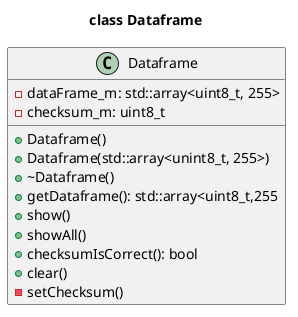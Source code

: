@startuml
title class Dataframe

class Dataframe{
 +Dataframe()
 +Dataframe(std::array<unint8_t, 255>)
 +~Dataframe()   
 +getDataframe(): std::array<uint8_t,255  
 +show()
 +showAll()
 +checksumIsCorrect(): bool
 +clear()

 -dataFrame_m: std::array<uint8_t, 255> 
 -checksum_m: uint8_t 
 -setChecksum()

}
@enduml